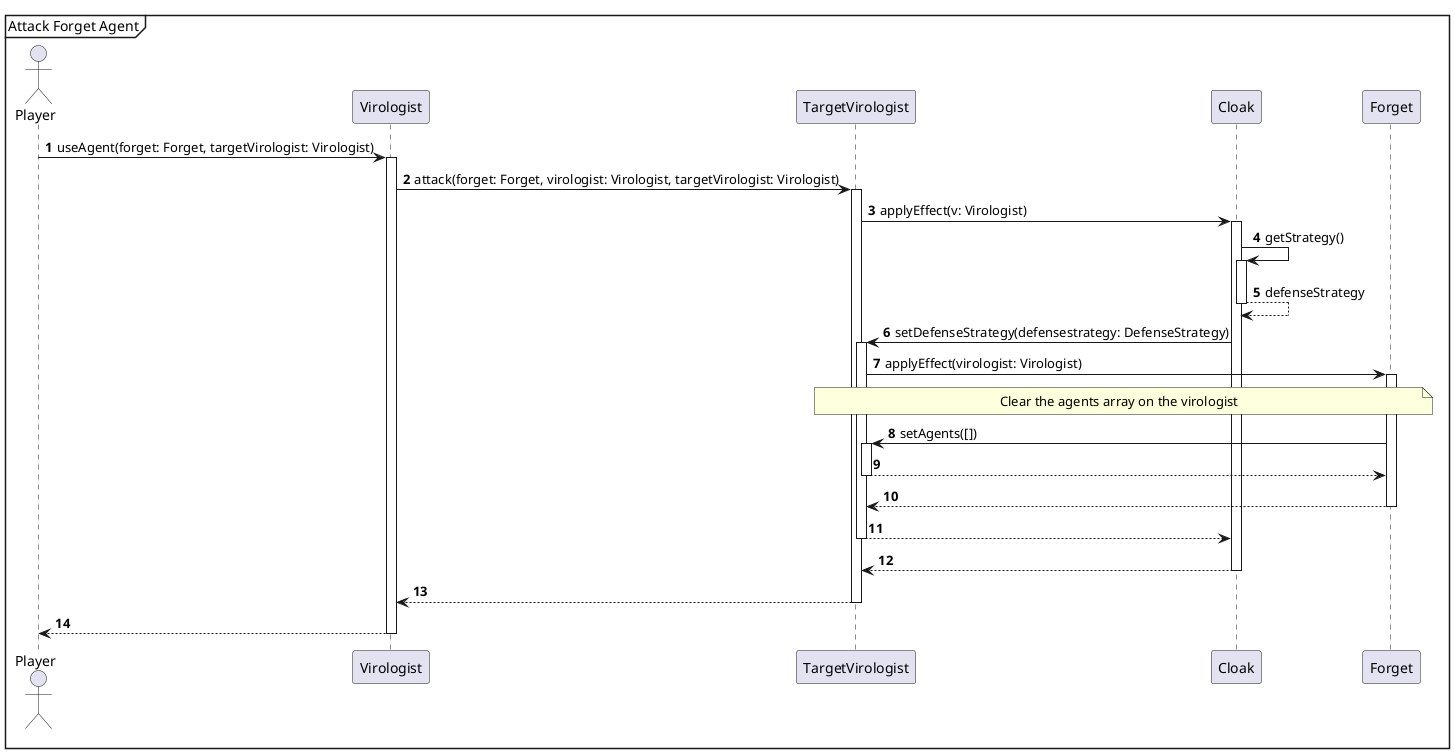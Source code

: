 @startuml
'https://plantuml.com/sequence-diagram

autonumber

mainframe Attack Forget Agent

actor Player

Player -> Virologist++: useAgent(forget: Forget, targetVirologist: Virologist)
Virologist -> TargetVirologist++: attack(forget: Forget, virologist: Virologist, targetVirologist: Virologist)

TargetVirologist -> Cloak++ : applyEffect(v: Virologist)

Cloak -> Cloak++ : getStrategy()
Cloak --> Cloak-- : defenseStrategy

Cloak -> TargetVirologist++: setDefenseStrategy(defensestrategy: DefenseStrategy)

TargetVirologist -> Forget++ : applyEffect(virologist: Virologist)

    note over TargetVirologist,Forget
    Clear the agents array on the virologist
    end note

    Forget -> TargetVirologist++ : setAgents([])
    TargetVirologist --> Forget--

    Forget --> TargetVirologist --

TargetVirologist --> Cloak --
Cloak --> TargetVirologist --


TargetVirologist --> Virologist --

Virologist --> Player --
@enduml